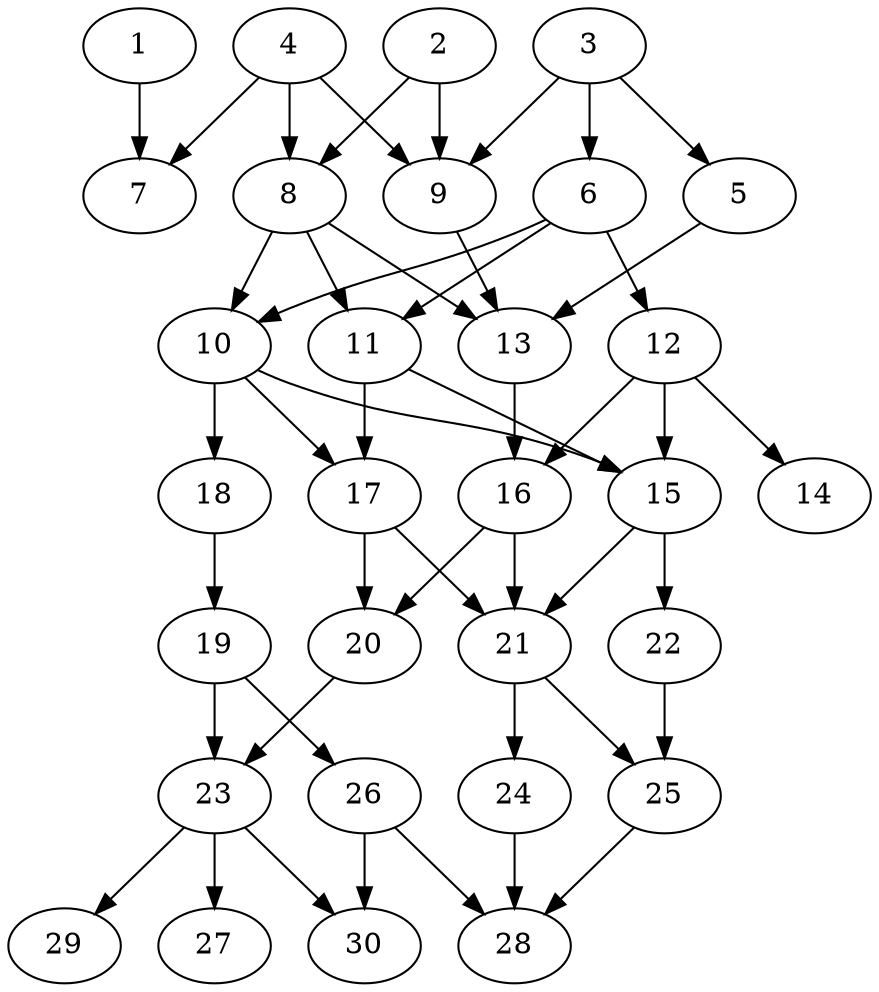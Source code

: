 // DAG automatically generated by daggen at Thu Oct  3 14:04:18 2019
// ./daggen --dot -n 30 --ccr 0.3 --fat 0.5 --regular 0.9 --density 0.6 --mindata 5242880 --maxdata 52428800 
digraph G {
  1 [size="126914560", alpha="0.16", expect_size="38074368"] 
  1 -> 7 [size ="38074368"]
  2 [size="136113493", alpha="0.17", expect_size="40834048"] 
  2 -> 8 [size ="40834048"]
  2 -> 9 [size ="40834048"]
  3 [size="141380267", alpha="0.15", expect_size="42414080"] 
  3 -> 5 [size ="42414080"]
  3 -> 6 [size ="42414080"]
  3 -> 9 [size ="42414080"]
  4 [size="111933440", alpha="0.11", expect_size="33580032"] 
  4 -> 7 [size ="33580032"]
  4 -> 8 [size ="33580032"]
  4 -> 9 [size ="33580032"]
  5 [size="96645120", alpha="0.17", expect_size="28993536"] 
  5 -> 13 [size ="28993536"]
  6 [size="50937173", alpha="0.17", expect_size="15281152"] 
  6 -> 10 [size ="15281152"]
  6 -> 11 [size ="15281152"]
  6 -> 12 [size ="15281152"]
  7 [size="168174933", alpha="0.04", expect_size="50452480"] 
  8 [size="53937493", alpha="0.16", expect_size="16181248"] 
  8 -> 10 [size ="16181248"]
  8 -> 11 [size ="16181248"]
  8 -> 13 [size ="16181248"]
  9 [size="99051520", alpha="0.05", expect_size="29715456"] 
  9 -> 13 [size ="29715456"]
  10 [size="57268907", alpha="0.06", expect_size="17180672"] 
  10 -> 15 [size ="17180672"]
  10 -> 17 [size ="17180672"]
  10 -> 18 [size ="17180672"]
  11 [size="52234240", alpha="0.02", expect_size="15670272"] 
  11 -> 15 [size ="15670272"]
  11 -> 17 [size ="15670272"]
  12 [size="17476267", alpha="0.08", expect_size="5242880"] 
  12 -> 14 [size ="5242880"]
  12 -> 15 [size ="5242880"]
  12 -> 16 [size ="5242880"]
  13 [size="147251200", alpha="0.10", expect_size="44175360"] 
  13 -> 16 [size ="44175360"]
  14 [size="109612373", alpha="0.14", expect_size="32883712"] 
  15 [size="36604587", alpha="0.18", expect_size="10981376"] 
  15 -> 21 [size ="10981376"]
  15 -> 22 [size ="10981376"]
  16 [size="170854400", alpha="0.19", expect_size="51256320"] 
  16 -> 20 [size ="51256320"]
  16 -> 21 [size ="51256320"]
  17 [size="147172693", alpha="0.15", expect_size="44151808"] 
  17 -> 20 [size ="44151808"]
  17 -> 21 [size ="44151808"]
  18 [size="22360747", alpha="0.18", expect_size="6708224"] 
  18 -> 19 [size ="6708224"]
  19 [size="146257920", alpha="0.16", expect_size="43877376"] 
  19 -> 23 [size ="43877376"]
  19 -> 26 [size ="43877376"]
  20 [size="28586667", alpha="0.15", expect_size="8576000"] 
  20 -> 23 [size ="8576000"]
  21 [size="74134187", alpha="0.09", expect_size="22240256"] 
  21 -> 24 [size ="22240256"]
  21 -> 25 [size ="22240256"]
  22 [size="85995520", alpha="0.18", expect_size="25798656"] 
  22 -> 25 [size ="25798656"]
  23 [size="150094507", alpha="0.02", expect_size="45028352"] 
  23 -> 27 [size ="45028352"]
  23 -> 29 [size ="45028352"]
  23 -> 30 [size ="45028352"]
  24 [size="70150827", alpha="0.19", expect_size="21045248"] 
  24 -> 28 [size ="21045248"]
  25 [size="20582400", alpha="0.06", expect_size="6174720"] 
  25 -> 28 [size ="6174720"]
  26 [size="163119787", alpha="0.16", expect_size="48935936"] 
  26 -> 28 [size ="48935936"]
  26 -> 30 [size ="48935936"]
  27 [size="155900587", alpha="0.06", expect_size="46770176"] 
  28 [size="117039787", alpha="0.01", expect_size="35111936"] 
  29 [size="100372480", alpha="0.06", expect_size="30111744"] 
  30 [size="66498560", alpha="0.16", expect_size="19949568"] 
}
